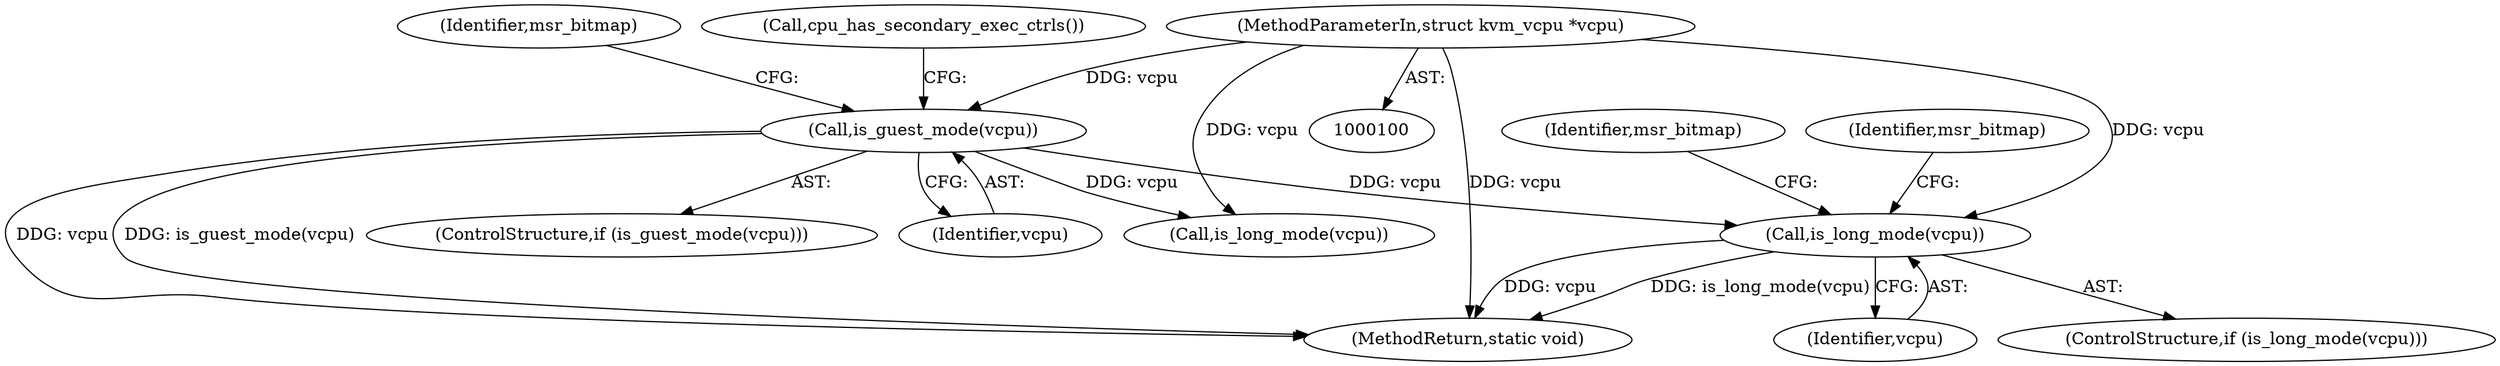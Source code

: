 digraph "0_linux_3ce424e45411cf5a13105e0386b6ecf6eeb4f66f_1@pointer" {
"1000132" [label="(Call,is_long_mode(vcpu))"];
"1000105" [label="(Call,is_guest_mode(vcpu))"];
"1000101" [label="(MethodParameterIn,struct kvm_vcpu *vcpu)"];
"1000108" [label="(Identifier,msr_bitmap)"];
"1000120" [label="(Call,is_long_mode(vcpu))"];
"1000131" [label="(ControlStructure,if (is_long_mode(vcpu)))"];
"1000139" [label="(Identifier,msr_bitmap)"];
"1000133" [label="(Identifier,vcpu)"];
"1000113" [label="(Call,cpu_has_secondary_exec_ctrls())"];
"1000145" [label="(MethodReturn,static void)"];
"1000104" [label="(ControlStructure,if (is_guest_mode(vcpu)))"];
"1000132" [label="(Call,is_long_mode(vcpu))"];
"1000135" [label="(Identifier,msr_bitmap)"];
"1000105" [label="(Call,is_guest_mode(vcpu))"];
"1000106" [label="(Identifier,vcpu)"];
"1000101" [label="(MethodParameterIn,struct kvm_vcpu *vcpu)"];
"1000132" -> "1000131"  [label="AST: "];
"1000132" -> "1000133"  [label="CFG: "];
"1000133" -> "1000132"  [label="AST: "];
"1000135" -> "1000132"  [label="CFG: "];
"1000139" -> "1000132"  [label="CFG: "];
"1000132" -> "1000145"  [label="DDG: is_long_mode(vcpu)"];
"1000132" -> "1000145"  [label="DDG: vcpu"];
"1000105" -> "1000132"  [label="DDG: vcpu"];
"1000101" -> "1000132"  [label="DDG: vcpu"];
"1000105" -> "1000104"  [label="AST: "];
"1000105" -> "1000106"  [label="CFG: "];
"1000106" -> "1000105"  [label="AST: "];
"1000108" -> "1000105"  [label="CFG: "];
"1000113" -> "1000105"  [label="CFG: "];
"1000105" -> "1000145"  [label="DDG: is_guest_mode(vcpu)"];
"1000105" -> "1000145"  [label="DDG: vcpu"];
"1000101" -> "1000105"  [label="DDG: vcpu"];
"1000105" -> "1000120"  [label="DDG: vcpu"];
"1000101" -> "1000100"  [label="AST: "];
"1000101" -> "1000145"  [label="DDG: vcpu"];
"1000101" -> "1000120"  [label="DDG: vcpu"];
}
